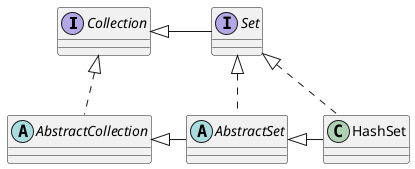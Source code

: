 @startuml

interface Collection
interface Set
abstract class AbstractCollection
abstract class AbstractSet

class HashSet{

}

Collection <|.. AbstractCollection
AbstractCollection <|- AbstractSet
Set <|.. AbstractSet
AbstractSet <|- HashSet
Set <|.. HashSet

Collection <|- Set

@enduml